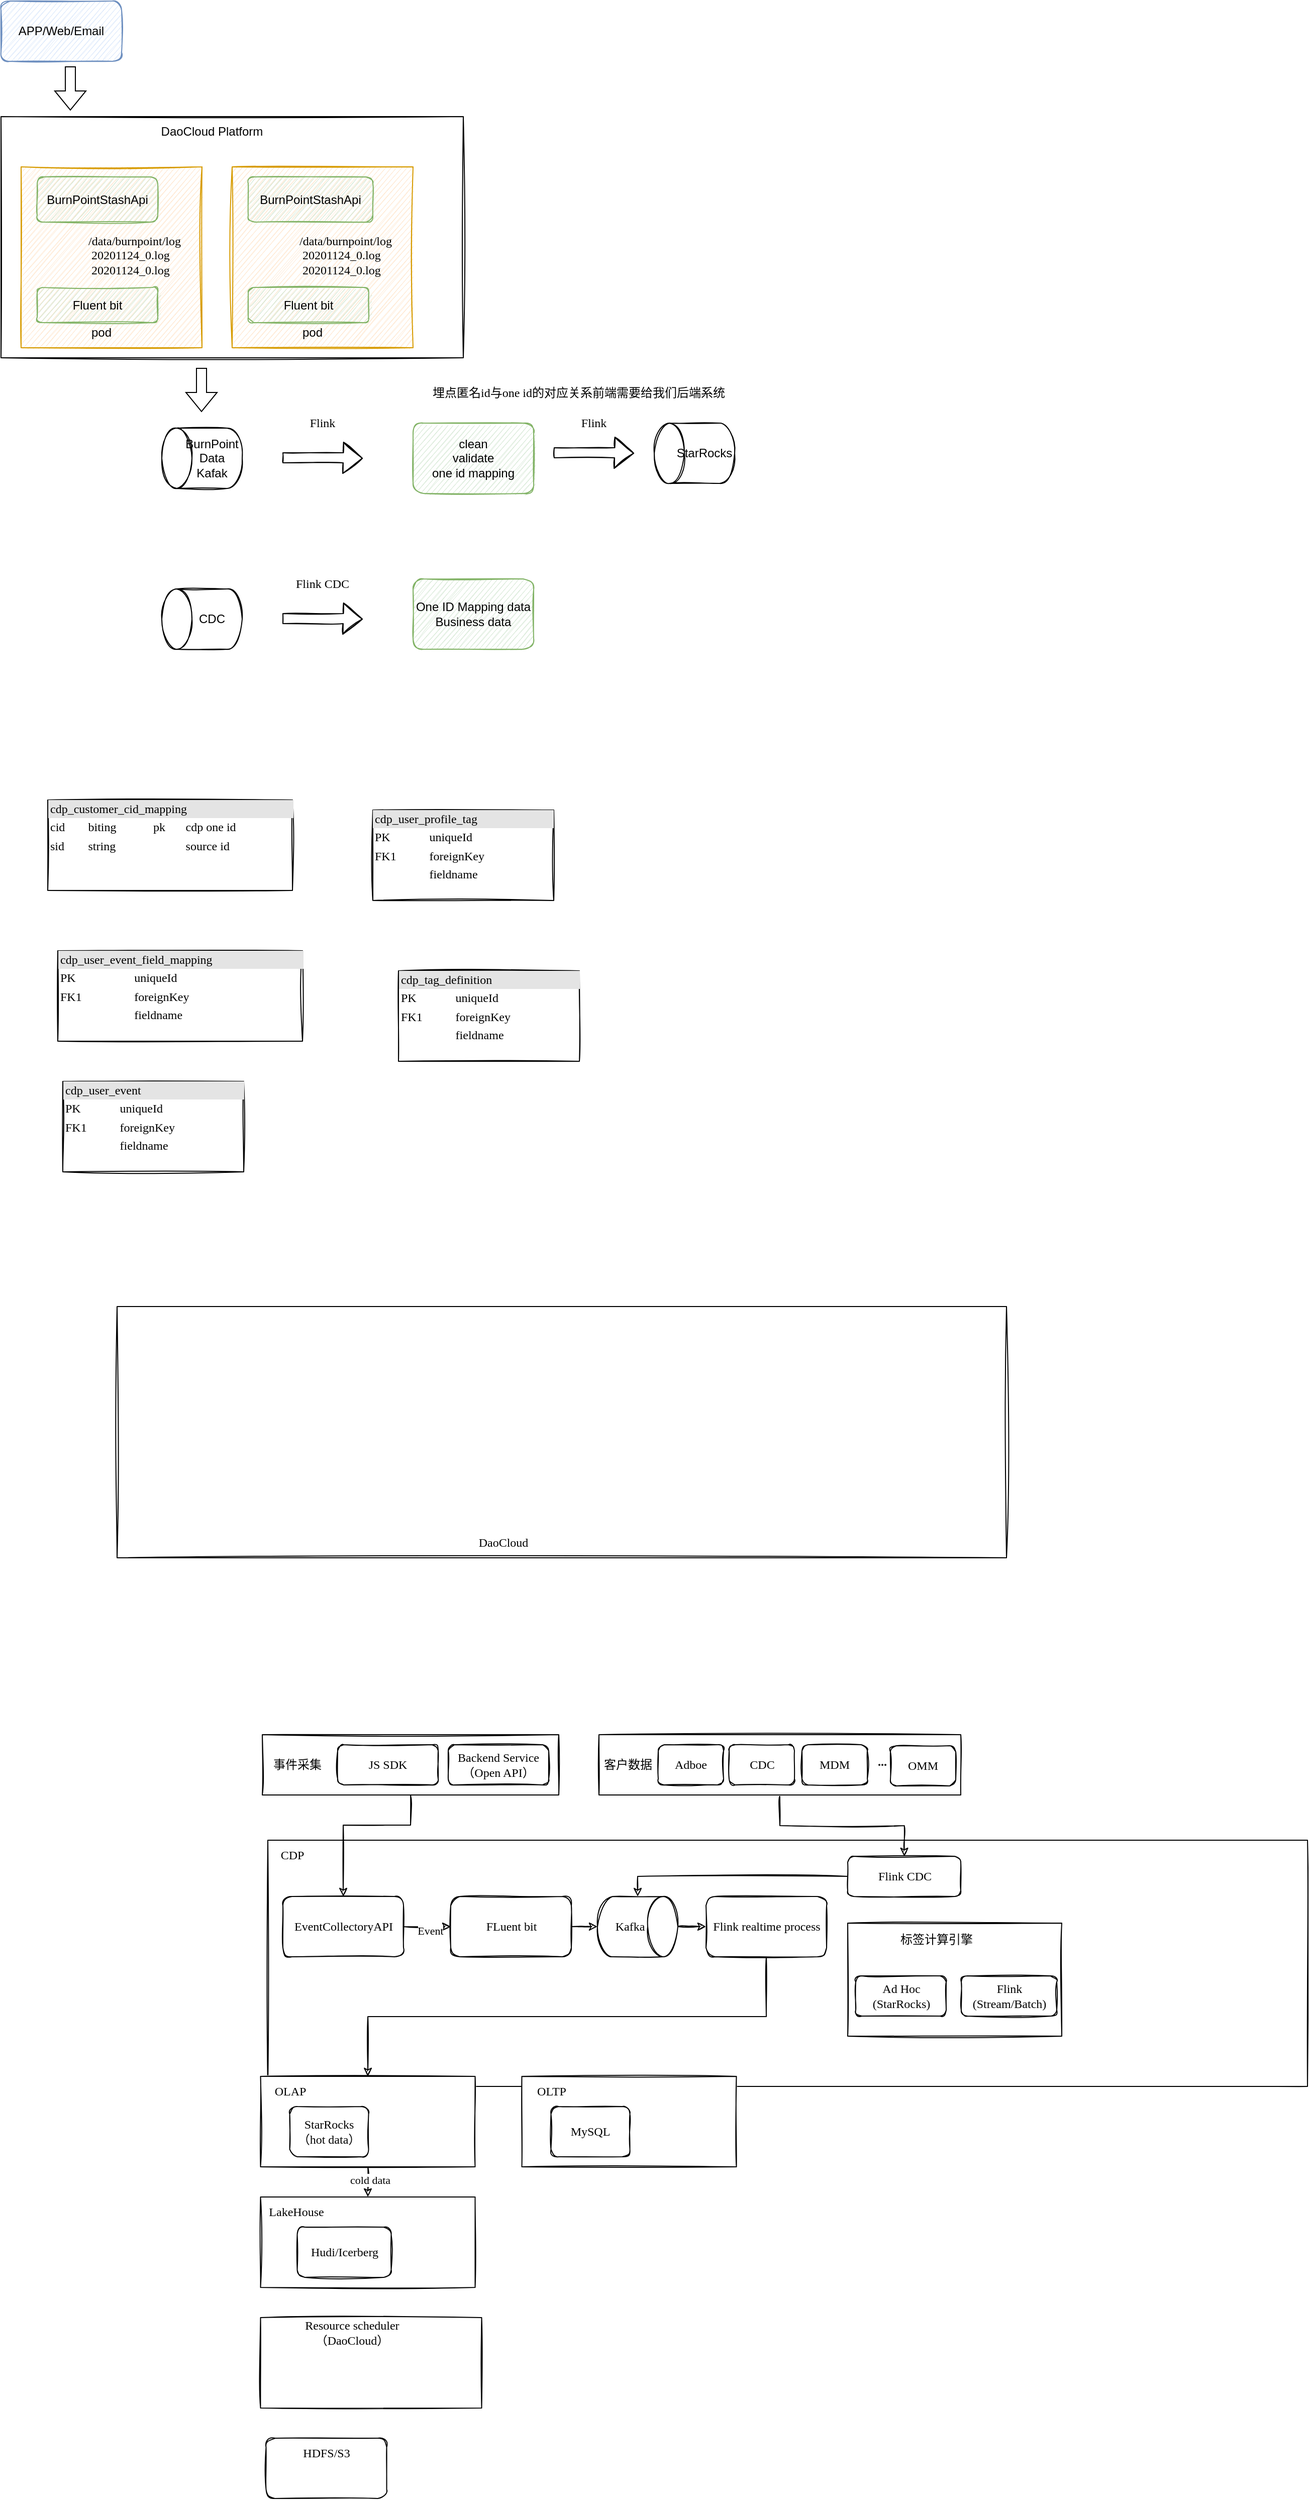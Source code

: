 <mxfile version="20.6.0" type="github">
  <diagram id="YJtl5HTyZOLG68UvCM0n" name="第 1 页">
    <mxGraphModel dx="1018" dy="695" grid="1" gridSize="10" guides="1" tooltips="1" connect="1" arrows="1" fold="1" page="1" pageScale="1" pageWidth="827" pageHeight="1169" math="0" shadow="0">
      <root>
        <mxCell id="0" />
        <mxCell id="1" parent="0" />
        <mxCell id="HF32aqo9pS53ZTFzaLPI-58" value="" style="rounded=0;whiteSpace=wrap;html=1;sketch=1;fontFamily=Comic Sans MS;gradientColor=none;" vertex="1" parent="1">
          <mxGeometry x="395.5" y="2035" width="1034.5" height="245" as="geometry" />
        </mxCell>
        <mxCell id="HF32aqo9pS53ZTFzaLPI-1" value="APP/Web/Email" style="rounded=1;whiteSpace=wrap;html=1;fillColor=#dae8fc;strokeColor=#6c8ebf;sketch=1;" vertex="1" parent="1">
          <mxGeometry x="130" y="205" width="120" height="60" as="geometry" />
        </mxCell>
        <mxCell id="HF32aqo9pS53ZTFzaLPI-4" value="" style="rounded=0;whiteSpace=wrap;html=1;sketch=1;arcSize=8;" vertex="1" parent="1">
          <mxGeometry x="130" y="320" width="460" height="240" as="geometry" />
        </mxCell>
        <mxCell id="HF32aqo9pS53ZTFzaLPI-9" value="DaoCloud Platform" style="text;html=1;strokeColor=none;fillColor=none;align=center;verticalAlign=middle;whiteSpace=wrap;rounded=0;sketch=1;" vertex="1" parent="1">
          <mxGeometry x="265" y="320" width="150" height="30" as="geometry" />
        </mxCell>
        <mxCell id="HF32aqo9pS53ZTFzaLPI-10" value="" style="rounded=0;whiteSpace=wrap;html=1;sketch=1;fillColor=#ffe6cc;strokeColor=#d79b00;" vertex="1" parent="1">
          <mxGeometry x="150" y="370" width="180" height="180" as="geometry" />
        </mxCell>
        <mxCell id="HF32aqo9pS53ZTFzaLPI-5" value="BurnPointStashApi" style="rounded=1;whiteSpace=wrap;html=1;sketch=1;fillColor=#d5e8d4;strokeColor=#82b366;" vertex="1" parent="1">
          <mxGeometry x="166" y="380" width="120" height="45" as="geometry" />
        </mxCell>
        <mxCell id="HF32aqo9pS53ZTFzaLPI-7" value="Fluent bit" style="whiteSpace=wrap;html=1;fillColor=#d5e8d4;strokeColor=#82b366;rounded=1;sketch=1;" vertex="1" parent="1">
          <mxGeometry x="166" y="490" width="120" height="35" as="geometry" />
        </mxCell>
        <mxCell id="HF32aqo9pS53ZTFzaLPI-11" value="pod" style="text;html=1;strokeColor=none;fillColor=none;align=center;verticalAlign=middle;whiteSpace=wrap;rounded=0;sketch=0;" vertex="1" parent="1">
          <mxGeometry x="200" y="520" width="60" height="30" as="geometry" />
        </mxCell>
        <mxCell id="HF32aqo9pS53ZTFzaLPI-12" value="" style="shape=cylinder3;whiteSpace=wrap;html=1;boundedLbl=1;backgroundOutline=1;size=15;rounded=0;sketch=1;rotation=-90;" vertex="1" parent="1">
          <mxGeometry x="300" y="620" width="60" height="80" as="geometry" />
        </mxCell>
        <mxCell id="HF32aqo9pS53ZTFzaLPI-13" value="BurnPoint Data&lt;br&gt;Kafak" style="text;html=1;strokeColor=none;fillColor=none;align=center;verticalAlign=middle;whiteSpace=wrap;rounded=0;sketch=1;" vertex="1" parent="1">
          <mxGeometry x="310" y="645" width="60" height="30" as="geometry" />
        </mxCell>
        <mxCell id="HF32aqo9pS53ZTFzaLPI-14" value="" style="shape=flexArrow;endArrow=classic;html=1;rounded=0;" edge="1" parent="1">
          <mxGeometry width="50" height="50" relative="1" as="geometry">
            <mxPoint x="329.5" y="570" as="sourcePoint" />
            <mxPoint x="329.5" y="614" as="targetPoint" />
          </mxGeometry>
        </mxCell>
        <mxCell id="HF32aqo9pS53ZTFzaLPI-16" value="&lt;font face=&quot;Comic Sans MS&quot;&gt;/data/burnpoint/log&lt;br&gt;&lt;span style=&quot;&quot;&gt;	&lt;span style=&quot;white-space: pre;&quot;&gt;	&lt;/span&gt;20201124_0.log&lt;span style=&quot;white-space: pre;&quot;&gt;	&lt;span style=&quot;white-space: pre;&quot;&gt;	&lt;/span&gt;&lt;/span&gt;&lt;br&gt;&lt;/span&gt;&lt;span style=&quot;&quot;&gt;	&lt;/span&gt;&lt;span style=&quot;&quot;&gt;&lt;span style=&quot;white-space: pre;&quot;&gt;	&lt;/span&gt;20201124_0.log&lt;/span&gt;&lt;/font&gt;" style="text;html=1;strokeColor=none;fillColor=none;align=left;verticalAlign=top;whiteSpace=wrap;rounded=0;sketch=1;" vertex="1" parent="1">
          <mxGeometry x="215" y="430" width="140" height="70" as="geometry" />
        </mxCell>
        <mxCell id="HF32aqo9pS53ZTFzaLPI-18" value="" style="rounded=0;whiteSpace=wrap;html=1;sketch=1;fillColor=#ffe6cc;strokeColor=#d79b00;" vertex="1" parent="1">
          <mxGeometry x="360" y="370" width="180" height="180" as="geometry" />
        </mxCell>
        <mxCell id="HF32aqo9pS53ZTFzaLPI-19" value="BurnPointStashApi" style="rounded=1;whiteSpace=wrap;html=1;sketch=1;fillColor=#d5e8d4;strokeColor=#82b366;" vertex="1" parent="1">
          <mxGeometry x="376" y="380" width="124" height="45" as="geometry" />
        </mxCell>
        <mxCell id="HF32aqo9pS53ZTFzaLPI-20" value="Fluent bit" style="whiteSpace=wrap;html=1;fillColor=#d5e8d4;strokeColor=#82b366;rounded=1;sketch=1;" vertex="1" parent="1">
          <mxGeometry x="376" y="490" width="120" height="35" as="geometry" />
        </mxCell>
        <mxCell id="HF32aqo9pS53ZTFzaLPI-21" value="pod" style="text;html=1;strokeColor=none;fillColor=none;align=center;verticalAlign=middle;whiteSpace=wrap;rounded=0;sketch=0;" vertex="1" parent="1">
          <mxGeometry x="410" y="520" width="60" height="30" as="geometry" />
        </mxCell>
        <mxCell id="HF32aqo9pS53ZTFzaLPI-22" value="&lt;font face=&quot;Comic Sans MS&quot;&gt;/data/burnpoint/log&lt;br&gt;&lt;span style=&quot;&quot;&gt;	&lt;span style=&quot;white-space: pre;&quot;&gt;	&lt;/span&gt;20201124_0.log&lt;span style=&quot;white-space: pre;&quot;&gt;	&lt;span style=&quot;white-space: pre;&quot;&gt;	&lt;/span&gt;&lt;/span&gt;&lt;br&gt;&lt;/span&gt;&lt;span style=&quot;&quot;&gt;	&lt;/span&gt;&lt;span style=&quot;&quot;&gt;&lt;span style=&quot;white-space: pre;&quot;&gt;	&lt;/span&gt;20201124_0.log&lt;/span&gt;&lt;/font&gt;" style="text;html=1;strokeColor=none;fillColor=none;align=left;verticalAlign=top;whiteSpace=wrap;rounded=0;sketch=1;" vertex="1" parent="1">
          <mxGeometry x="425" y="430" width="140" height="70" as="geometry" />
        </mxCell>
        <mxCell id="HF32aqo9pS53ZTFzaLPI-28" value="" style="shape=flexArrow;endArrow=classic;html=1;rounded=0;" edge="1" parent="1">
          <mxGeometry width="50" height="50" relative="1" as="geometry">
            <mxPoint x="199" y="270" as="sourcePoint" />
            <mxPoint x="199" y="314" as="targetPoint" />
          </mxGeometry>
        </mxCell>
        <mxCell id="HF32aqo9pS53ZTFzaLPI-29" value="" style="shape=flexArrow;endArrow=classic;html=1;rounded=0;fontFamily=Comic Sans MS;sketch=1;" edge="1" parent="1">
          <mxGeometry width="50" height="50" relative="1" as="geometry">
            <mxPoint x="410" y="659.5" as="sourcePoint" />
            <mxPoint x="490" y="660" as="targetPoint" />
            <Array as="points">
              <mxPoint x="470" y="659.5" />
            </Array>
          </mxGeometry>
        </mxCell>
        <mxCell id="HF32aqo9pS53ZTFzaLPI-30" value="clean&lt;br&gt;validate&lt;br&gt;one id mapping" style="rounded=1;whiteSpace=wrap;html=1;sketch=1;fillColor=#d5e8d4;strokeColor=#82b366;" vertex="1" parent="1">
          <mxGeometry x="540" y="625" width="120" height="70" as="geometry" />
        </mxCell>
        <mxCell id="HF32aqo9pS53ZTFzaLPI-31" value="" style="shape=cylinder3;whiteSpace=wrap;html=1;boundedLbl=1;backgroundOutline=1;size=15;rounded=0;sketch=1;rotation=-90;" vertex="1" parent="1">
          <mxGeometry x="790" y="615" width="60" height="80" as="geometry" />
        </mxCell>
        <mxCell id="HF32aqo9pS53ZTFzaLPI-32" value="" style="shape=flexArrow;endArrow=classic;html=1;rounded=0;fontFamily=Comic Sans MS;sketch=1;" edge="1" parent="1">
          <mxGeometry width="50" height="50" relative="1" as="geometry">
            <mxPoint x="680" y="654.5" as="sourcePoint" />
            <mxPoint x="760" y="655" as="targetPoint" />
            <Array as="points">
              <mxPoint x="740" y="654.5" />
            </Array>
          </mxGeometry>
        </mxCell>
        <mxCell id="HF32aqo9pS53ZTFzaLPI-33" value="StarRocks" style="text;html=1;strokeColor=none;fillColor=none;align=center;verticalAlign=middle;whiteSpace=wrap;rounded=0;sketch=1;" vertex="1" parent="1">
          <mxGeometry x="800" y="640" width="60" height="30" as="geometry" />
        </mxCell>
        <mxCell id="HF32aqo9pS53ZTFzaLPI-34" value="" style="shape=cylinder3;whiteSpace=wrap;html=1;boundedLbl=1;backgroundOutline=1;size=15;rounded=0;sketch=1;rotation=-90;" vertex="1" parent="1">
          <mxGeometry x="300" y="780" width="60" height="80" as="geometry" />
        </mxCell>
        <mxCell id="HF32aqo9pS53ZTFzaLPI-35" value="CDC" style="text;html=1;strokeColor=none;fillColor=none;align=center;verticalAlign=middle;whiteSpace=wrap;rounded=0;sketch=1;" vertex="1" parent="1">
          <mxGeometry x="310" y="805" width="60" height="30" as="geometry" />
        </mxCell>
        <mxCell id="HF32aqo9pS53ZTFzaLPI-36" value="Flink" style="text;html=1;strokeColor=none;fillColor=none;align=center;verticalAlign=middle;whiteSpace=wrap;rounded=0;sketch=1;fontFamily=Comic Sans MS;" vertex="1" parent="1">
          <mxGeometry x="420" y="610" width="60" height="30" as="geometry" />
        </mxCell>
        <mxCell id="HF32aqo9pS53ZTFzaLPI-37" value="Flink" style="text;html=1;strokeColor=none;fillColor=none;align=center;verticalAlign=middle;whiteSpace=wrap;rounded=0;sketch=1;fontFamily=Comic Sans MS;" vertex="1" parent="1">
          <mxGeometry x="690" y="610" width="60" height="30" as="geometry" />
        </mxCell>
        <mxCell id="HF32aqo9pS53ZTFzaLPI-38" value="" style="shape=flexArrow;endArrow=classic;html=1;rounded=0;fontFamily=Comic Sans MS;sketch=1;" edge="1" parent="1">
          <mxGeometry width="50" height="50" relative="1" as="geometry">
            <mxPoint x="410" y="819.5" as="sourcePoint" />
            <mxPoint x="490" y="820" as="targetPoint" />
            <Array as="points">
              <mxPoint x="470" y="819.5" />
            </Array>
          </mxGeometry>
        </mxCell>
        <mxCell id="HF32aqo9pS53ZTFzaLPI-39" value="Flink CDC" style="text;html=1;strokeColor=none;fillColor=none;align=center;verticalAlign=middle;whiteSpace=wrap;rounded=0;sketch=1;fontFamily=Comic Sans MS;" vertex="1" parent="1">
          <mxGeometry x="420" y="770" width="60" height="30" as="geometry" />
        </mxCell>
        <mxCell id="HF32aqo9pS53ZTFzaLPI-40" value="One ID Mapping data&lt;br&gt;Business data" style="rounded=1;whiteSpace=wrap;html=1;sketch=1;fillColor=#d5e8d4;strokeColor=#82b366;" vertex="1" parent="1">
          <mxGeometry x="540" y="780" width="120" height="70" as="geometry" />
        </mxCell>
        <mxCell id="HF32aqo9pS53ZTFzaLPI-41" value="埋点匿名id与one id的对应关系前端需要给我们后端系统" style="text;html=1;strokeColor=none;fillColor=none;align=center;verticalAlign=middle;whiteSpace=wrap;rounded=0;sketch=1;fontFamily=Comic Sans MS;" vertex="1" parent="1">
          <mxGeometry x="540" y="585" width="330" height="20" as="geometry" />
        </mxCell>
        <mxCell id="HF32aqo9pS53ZTFzaLPI-42" value="&lt;div style=&quot;box-sizing:border-box;width:100%;background:#e4e4e4;padding:2px;&quot;&gt;cdp_user_profile_tag&lt;/div&gt;&lt;table style=&quot;width:100%;font-size:1em;&quot; cellpadding=&quot;2&quot; cellspacing=&quot;0&quot;&gt;&lt;tbody&gt;&lt;tr&gt;&lt;td&gt;PK&lt;/td&gt;&lt;td&gt;uniqueId&lt;/td&gt;&lt;/tr&gt;&lt;tr&gt;&lt;td&gt;FK1&lt;/td&gt;&lt;td&gt;foreignKey&lt;/td&gt;&lt;/tr&gt;&lt;tr&gt;&lt;td&gt;&lt;/td&gt;&lt;td&gt;fieldname&lt;/td&gt;&lt;/tr&gt;&lt;/tbody&gt;&lt;/table&gt;" style="verticalAlign=top;align=left;overflow=fill;html=1;rounded=0;sketch=1;fontFamily=Comic Sans MS;gradientColor=none;" vertex="1" parent="1">
          <mxGeometry x="500" y="1010" width="180" height="90" as="geometry" />
        </mxCell>
        <mxCell id="HF32aqo9pS53ZTFzaLPI-43" value="&lt;div style=&quot;box-sizing:border-box;width:100%;background:#e4e4e4;padding:2px;&quot;&gt;cdp_tag_definition&lt;/div&gt;&lt;table style=&quot;width:100%;font-size:1em;&quot; cellpadding=&quot;2&quot; cellspacing=&quot;0&quot;&gt;&lt;tbody&gt;&lt;tr&gt;&lt;td&gt;PK&lt;/td&gt;&lt;td&gt;uniqueId&lt;/td&gt;&lt;/tr&gt;&lt;tr&gt;&lt;td&gt;FK1&lt;/td&gt;&lt;td&gt;foreignKey&lt;/td&gt;&lt;/tr&gt;&lt;tr&gt;&lt;td&gt;&lt;/td&gt;&lt;td&gt;fieldname&lt;/td&gt;&lt;/tr&gt;&lt;/tbody&gt;&lt;/table&gt;" style="verticalAlign=top;align=left;overflow=fill;html=1;rounded=0;sketch=1;fontFamily=Comic Sans MS;gradientColor=none;" vertex="1" parent="1">
          <mxGeometry x="525.5" y="1170" width="180" height="90" as="geometry" />
        </mxCell>
        <mxCell id="HF32aqo9pS53ZTFzaLPI-44" value="&lt;div style=&quot;box-sizing:border-box;width:100%;background:#e4e4e4;padding:2px;&quot;&gt;cdp_user_event&lt;/div&gt;&lt;table style=&quot;width:100%;font-size:1em;&quot; cellpadding=&quot;2&quot; cellspacing=&quot;0&quot;&gt;&lt;tbody&gt;&lt;tr&gt;&lt;td&gt;PK&lt;/td&gt;&lt;td&gt;uniqueId&lt;/td&gt;&lt;/tr&gt;&lt;tr&gt;&lt;td&gt;FK1&lt;/td&gt;&lt;td&gt;foreignKey&lt;/td&gt;&lt;/tr&gt;&lt;tr&gt;&lt;td&gt;&lt;/td&gt;&lt;td&gt;fieldname&lt;/td&gt;&lt;/tr&gt;&lt;/tbody&gt;&lt;/table&gt;" style="verticalAlign=top;align=left;overflow=fill;html=1;rounded=0;sketch=1;fontFamily=Comic Sans MS;gradientColor=none;" vertex="1" parent="1">
          <mxGeometry x="191.5" y="1280" width="180" height="90" as="geometry" />
        </mxCell>
        <mxCell id="HF32aqo9pS53ZTFzaLPI-45" value="&lt;div style=&quot;box-sizing:border-box;width:100%;background:#e4e4e4;padding:2px;&quot;&gt;cdp_user_event_field_mapping&lt;/div&gt;&lt;table style=&quot;width:100%;font-size:1em;&quot; cellpadding=&quot;2&quot; cellspacing=&quot;0&quot;&gt;&lt;tbody&gt;&lt;tr&gt;&lt;td&gt;PK&lt;/td&gt;&lt;td&gt;uniqueId&lt;/td&gt;&lt;/tr&gt;&lt;tr&gt;&lt;td&gt;FK1&lt;/td&gt;&lt;td&gt;foreignKey&lt;/td&gt;&lt;/tr&gt;&lt;tr&gt;&lt;td&gt;&lt;/td&gt;&lt;td&gt;fieldname&lt;/td&gt;&lt;/tr&gt;&lt;/tbody&gt;&lt;/table&gt;" style="verticalAlign=top;align=left;overflow=fill;html=1;rounded=0;sketch=1;fontFamily=Comic Sans MS;gradientColor=none;" vertex="1" parent="1">
          <mxGeometry x="186.5" y="1150" width="243.5" height="90" as="geometry" />
        </mxCell>
        <mxCell id="HF32aqo9pS53ZTFzaLPI-46" value="&lt;div style=&quot;box-sizing:border-box;width:100%;background:#e4e4e4;padding:2px;&quot;&gt;&lt;div style=&quot;&quot; data-docx-has-block-data=&quot;false&quot; data-page-id=&quot;RI5KdAAHioWuylx8FxNcUsX4nph&quot;&gt;&lt;div style=&quot;&quot; class=&quot;old-record-id-CmqMdSMEEoYmU0x8TvAcnJAgn7d&quot;&gt;cdp_customer_cid_mapping&lt;/div&gt;&lt;/div&gt;&lt;span style=&quot;&quot; class=&quot;lark-record-clipboard&quot; data-lark-record-format=&quot;docx/text&quot; data-lark-record-data=&quot;{&amp;quot;rootId&amp;quot;:&amp;quot;RI5KdAAHioWuylx8FxNcUsX4nph&amp;quot;,&amp;quot;text&amp;quot;:{&amp;quot;initialAttributedTexts&amp;quot;:{&amp;quot;text&amp;quot;:{&amp;quot;0&amp;quot;:&amp;quot;cdp_customer_cid_mapping&amp;quot;},&amp;quot;attribs&amp;quot;:{&amp;quot;0&amp;quot;:&amp;quot;*0+o&amp;quot;}},&amp;quot;apool&amp;quot;:{&amp;quot;numToAttrib&amp;quot;:{&amp;quot;0&amp;quot;:[&amp;quot;author&amp;quot;,&amp;quot;7166859544788992002&amp;quot;]},&amp;quot;nextNum&amp;quot;:1}},&amp;quot;type&amp;quot;:&amp;quot;text&amp;quot;,&amp;quot;referenceRecordMap&amp;quot;:{},&amp;quot;extra&amp;quot;:{&amp;quot;mention_page_title&amp;quot;:{},&amp;quot;external_mention_url&amp;quot;:{}},&amp;quot;isKeepQuoteContainer&amp;quot;:false,&amp;quot;isFromCode&amp;quot;:false,&amp;quot;selection&amp;quot;:[{&amp;quot;id&amp;quot;:3,&amp;quot;type&amp;quot;:&amp;quot;text&amp;quot;,&amp;quot;selection&amp;quot;:{&amp;quot;start&amp;quot;:0,&amp;quot;end&amp;quot;:24},&amp;quot;recordId&amp;quot;:&amp;quot;CmqMdSMEEoYmU0x8TvAcnJAgn7d&amp;quot;}],&amp;quot;isCut&amp;quot;:false}&quot;&gt;&lt;/span&gt;&lt;/div&gt;&lt;table style=&quot;width:100%;font-size:1em;&quot; cellpadding=&quot;2&quot; cellspacing=&quot;0&quot;&gt;&lt;tbody&gt;&lt;tr&gt;&lt;td&gt;cid&lt;/td&gt;&lt;td&gt;biting&lt;/td&gt;&lt;td&gt;pk&lt;/td&gt;&lt;td&gt;cdp one id&lt;/td&gt;&lt;/tr&gt;&lt;tr&gt;&lt;td&gt;sid&lt;span style=&quot;&quot;&gt;	&lt;/span&gt;&lt;/td&gt;&lt;td&gt;string&lt;/td&gt;&lt;td&gt;&lt;br&gt;&lt;/td&gt;&lt;td&gt;source id&lt;/td&gt;&lt;/tr&gt;&lt;/tbody&gt;&lt;/table&gt;" style="verticalAlign=top;align=left;overflow=fill;html=1;rounded=0;sketch=1;fontFamily=Comic Sans MS;gradientColor=none;" vertex="1" parent="1">
          <mxGeometry x="176.5" y="1000" width="243.5" height="90" as="geometry" />
        </mxCell>
        <mxCell id="HF32aqo9pS53ZTFzaLPI-48" value="" style="rounded=0;whiteSpace=wrap;html=1;sketch=1;fontFamily=Comic Sans MS;gradientColor=none;" vertex="1" parent="1">
          <mxGeometry x="245.5" y="1504" width="885" height="250" as="geometry" />
        </mxCell>
        <mxCell id="HF32aqo9pS53ZTFzaLPI-49" value="DaoCloud" style="text;html=1;strokeColor=none;fillColor=none;align=center;verticalAlign=middle;whiteSpace=wrap;rounded=0;sketch=1;fontFamily=Comic Sans MS;" vertex="1" parent="1">
          <mxGeometry x="600" y="1724" width="60" height="30" as="geometry" />
        </mxCell>
        <mxCell id="HF32aqo9pS53ZTFzaLPI-50" value="" style="rounded=1;whiteSpace=wrap;html=1;sketch=1;fontFamily=Comic Sans MS;gradientColor=none;" vertex="1" parent="1">
          <mxGeometry x="393.75" y="2630" width="120" height="60" as="geometry" />
        </mxCell>
        <mxCell id="HF32aqo9pS53ZTFzaLPI-51" value="HDFS/S3" style="text;html=1;strokeColor=none;fillColor=none;align=center;verticalAlign=middle;whiteSpace=wrap;rounded=0;sketch=1;fontFamily=Comic Sans MS;" vertex="1" parent="1">
          <mxGeometry x="423.75" y="2630" width="60" height="30" as="geometry" />
        </mxCell>
        <mxCell id="HF32aqo9pS53ZTFzaLPI-120" style="edgeStyle=orthogonalEdgeStyle;rounded=0;sketch=1;orthogonalLoop=1;jettySize=auto;html=1;exitX=0.5;exitY=1;exitDx=0;exitDy=0;entryX=0.5;entryY=0;entryDx=0;entryDy=0;fontFamily=Comic Sans MS;" edge="1" parent="1" source="HF32aqo9pS53ZTFzaLPI-54" target="HF32aqo9pS53ZTFzaLPI-60">
          <mxGeometry relative="1" as="geometry">
            <Array as="points">
              <mxPoint x="538" y="2020" />
              <mxPoint x="471" y="2020" />
            </Array>
          </mxGeometry>
        </mxCell>
        <mxCell id="HF32aqo9pS53ZTFzaLPI-54" value="" style="rounded=0;whiteSpace=wrap;html=1;sketch=1;fontFamily=Comic Sans MS;gradientColor=none;" vertex="1" parent="1">
          <mxGeometry x="390" y="1930" width="295" height="60" as="geometry" />
        </mxCell>
        <mxCell id="HF32aqo9pS53ZTFzaLPI-55" value="事件采集" style="text;html=1;strokeColor=none;fillColor=none;align=center;verticalAlign=middle;whiteSpace=wrap;rounded=0;sketch=1;fontFamily=Comic Sans MS;" vertex="1" parent="1">
          <mxGeometry x="395" y="1945" width="60" height="30" as="geometry" />
        </mxCell>
        <mxCell id="HF32aqo9pS53ZTFzaLPI-56" value="JS SDK" style="rounded=1;whiteSpace=wrap;html=1;sketch=1;fontFamily=Comic Sans MS;gradientColor=none;" vertex="1" parent="1">
          <mxGeometry x="465" y="1940" width="100" height="40" as="geometry" />
        </mxCell>
        <mxCell id="HF32aqo9pS53ZTFzaLPI-57" value="Backend Service&lt;br&gt;（Open API）" style="rounded=1;whiteSpace=wrap;html=1;sketch=1;fontFamily=Comic Sans MS;gradientColor=none;" vertex="1" parent="1">
          <mxGeometry x="575" y="1940" width="100" height="40" as="geometry" />
        </mxCell>
        <mxCell id="HF32aqo9pS53ZTFzaLPI-59" value="CDP" style="text;html=1;strokeColor=none;fillColor=none;align=center;verticalAlign=middle;whiteSpace=wrap;rounded=0;sketch=1;fontFamily=Comic Sans MS;" vertex="1" parent="1">
          <mxGeometry x="390" y="2035" width="60" height="30" as="geometry" />
        </mxCell>
        <mxCell id="HF32aqo9pS53ZTFzaLPI-62" value="" style="edgeStyle=orthogonalEdgeStyle;rounded=0;sketch=1;orthogonalLoop=1;jettySize=auto;html=1;fontFamily=Comic Sans MS;" edge="1" parent="1" source="HF32aqo9pS53ZTFzaLPI-60" target="HF32aqo9pS53ZTFzaLPI-61">
          <mxGeometry relative="1" as="geometry" />
        </mxCell>
        <mxCell id="HF32aqo9pS53ZTFzaLPI-63" value="Event" style="edgeLabel;html=1;align=center;verticalAlign=middle;resizable=0;points=[];fontFamily=Comic Sans MS;" vertex="1" connectable="0" parent="HF32aqo9pS53ZTFzaLPI-62">
          <mxGeometry x="0.107" y="-4" relative="1" as="geometry">
            <mxPoint as="offset" />
          </mxGeometry>
        </mxCell>
        <mxCell id="HF32aqo9pS53ZTFzaLPI-60" value="EventCollectoryAPI" style="rounded=1;whiteSpace=wrap;html=1;sketch=1;fontFamily=Comic Sans MS;gradientColor=none;" vertex="1" parent="1">
          <mxGeometry x="410.5" y="2091" width="120" height="60" as="geometry" />
        </mxCell>
        <mxCell id="HF32aqo9pS53ZTFzaLPI-68" value="" style="edgeStyle=orthogonalEdgeStyle;rounded=0;sketch=1;orthogonalLoop=1;jettySize=auto;html=1;fontFamily=Comic Sans MS;" edge="1" parent="1" source="HF32aqo9pS53ZTFzaLPI-61" target="HF32aqo9pS53ZTFzaLPI-67">
          <mxGeometry relative="1" as="geometry" />
        </mxCell>
        <mxCell id="HF32aqo9pS53ZTFzaLPI-61" value="FLuent bit" style="whiteSpace=wrap;html=1;fontFamily=Comic Sans MS;rounded=1;sketch=1;gradientColor=none;" vertex="1" parent="1">
          <mxGeometry x="577.5" y="2091" width="120" height="60" as="geometry" />
        </mxCell>
        <mxCell id="HF32aqo9pS53ZTFzaLPI-71" value="" style="edgeStyle=orthogonalEdgeStyle;rounded=0;sketch=1;orthogonalLoop=1;jettySize=auto;html=1;fontFamily=Comic Sans MS;" edge="1" parent="1" source="HF32aqo9pS53ZTFzaLPI-67" target="HF32aqo9pS53ZTFzaLPI-70">
          <mxGeometry relative="1" as="geometry" />
        </mxCell>
        <mxCell id="HF32aqo9pS53ZTFzaLPI-67" value="" style="shape=cylinder3;whiteSpace=wrap;html=1;boundedLbl=1;backgroundOutline=1;size=15;rounded=0;sketch=1;fontFamily=Comic Sans MS;gradientColor=none;rotation=90;" vertex="1" parent="1">
          <mxGeometry x="733.5" y="2081" width="60" height="80" as="geometry" />
        </mxCell>
        <mxCell id="HF32aqo9pS53ZTFzaLPI-69" value="Kafka" style="text;html=1;strokeColor=none;fillColor=none;align=center;verticalAlign=middle;whiteSpace=wrap;rounded=0;sketch=1;fontFamily=Comic Sans MS;" vertex="1" parent="1">
          <mxGeometry x="734" y="2106" width="44" height="30" as="geometry" />
        </mxCell>
        <mxCell id="HF32aqo9pS53ZTFzaLPI-122" style="edgeStyle=orthogonalEdgeStyle;rounded=0;sketch=1;orthogonalLoop=1;jettySize=auto;html=1;exitX=0.5;exitY=1;exitDx=0;exitDy=0;fontFamily=Comic Sans MS;" edge="1" parent="1" source="HF32aqo9pS53ZTFzaLPI-70" target="HF32aqo9pS53ZTFzaLPI-80">
          <mxGeometry relative="1" as="geometry" />
        </mxCell>
        <mxCell id="HF32aqo9pS53ZTFzaLPI-70" value="Flink realtime process" style="whiteSpace=wrap;html=1;fontFamily=Comic Sans MS;rounded=1;sketch=1;gradientColor=none;" vertex="1" parent="1">
          <mxGeometry x="831.5" y="2091" width="120" height="60" as="geometry" />
        </mxCell>
        <mxCell id="HF32aqo9pS53ZTFzaLPI-96" style="edgeStyle=orthogonalEdgeStyle;rounded=0;sketch=1;orthogonalLoop=1;jettySize=auto;html=1;exitX=0.5;exitY=1;exitDx=0;exitDy=0;entryX=0.5;entryY=0;entryDx=0;entryDy=0;fontFamily=Comic Sans MS;" edge="1" parent="1" source="HF32aqo9pS53ZTFzaLPI-80" target="HF32aqo9pS53ZTFzaLPI-83">
          <mxGeometry relative="1" as="geometry" />
        </mxCell>
        <mxCell id="HF32aqo9pS53ZTFzaLPI-97" value="cold data" style="edgeLabel;html=1;align=center;verticalAlign=middle;resizable=0;points=[];fontFamily=Comic Sans MS;" vertex="1" connectable="0" parent="HF32aqo9pS53ZTFzaLPI-96">
          <mxGeometry x="-0.133" y="2" relative="1" as="geometry">
            <mxPoint as="offset" />
          </mxGeometry>
        </mxCell>
        <mxCell id="HF32aqo9pS53ZTFzaLPI-80" value="" style="rounded=0;whiteSpace=wrap;html=1;sketch=1;fontFamily=Comic Sans MS;gradientColor=none;" vertex="1" parent="1">
          <mxGeometry x="388.25" y="2270" width="213.5" height="90" as="geometry" />
        </mxCell>
        <mxCell id="HF32aqo9pS53ZTFzaLPI-81" value="OLAP" style="text;html=1;strokeColor=none;fillColor=none;align=center;verticalAlign=middle;whiteSpace=wrap;rounded=0;sketch=1;fontFamily=Comic Sans MS;" vertex="1" parent="1">
          <mxGeometry x="388.25" y="2270" width="60" height="30" as="geometry" />
        </mxCell>
        <mxCell id="HF32aqo9pS53ZTFzaLPI-82" value="StarRocks&lt;br&gt;（hot data）" style="whiteSpace=wrap;html=1;fontFamily=Comic Sans MS;rounded=1;sketch=1;gradientColor=none;" vertex="1" parent="1">
          <mxGeometry x="417.25" y="2300" width="78.5" height="50" as="geometry" />
        </mxCell>
        <mxCell id="HF32aqo9pS53ZTFzaLPI-83" value="" style="rounded=0;whiteSpace=wrap;html=1;sketch=1;fontFamily=Comic Sans MS;gradientColor=none;" vertex="1" parent="1">
          <mxGeometry x="388.25" y="2390" width="213.5" height="90" as="geometry" />
        </mxCell>
        <mxCell id="HF32aqo9pS53ZTFzaLPI-84" value="LakeHouse" style="text;html=1;strokeColor=none;fillColor=none;align=center;verticalAlign=middle;whiteSpace=wrap;rounded=0;sketch=1;fontFamily=Comic Sans MS;" vertex="1" parent="1">
          <mxGeometry x="393.75" y="2390" width="60" height="30" as="geometry" />
        </mxCell>
        <mxCell id="HF32aqo9pS53ZTFzaLPI-85" value="" style="rounded=0;whiteSpace=wrap;html=1;sketch=1;fontFamily=Comic Sans MS;gradientColor=none;" vertex="1" parent="1">
          <mxGeometry x="388.25" y="2510" width="220" height="90" as="geometry" />
        </mxCell>
        <mxCell id="HF32aqo9pS53ZTFzaLPI-86" value="Resource scheduler&lt;br&gt;（DaoCloud）" style="text;html=1;strokeColor=none;fillColor=none;align=center;verticalAlign=middle;whiteSpace=wrap;rounded=0;sketch=1;fontFamily=Comic Sans MS;" vertex="1" parent="1">
          <mxGeometry x="399.75" y="2510" width="158.5" height="30" as="geometry" />
        </mxCell>
        <mxCell id="HF32aqo9pS53ZTFzaLPI-90" value="" style="rounded=0;whiteSpace=wrap;html=1;sketch=1;fontFamily=Comic Sans MS;gradientColor=none;" vertex="1" parent="1">
          <mxGeometry x="648.25" y="2270" width="213.5" height="90" as="geometry" />
        </mxCell>
        <mxCell id="HF32aqo9pS53ZTFzaLPI-91" value="OLTP" style="text;html=1;strokeColor=none;fillColor=none;align=center;verticalAlign=middle;whiteSpace=wrap;rounded=0;sketch=1;fontFamily=Comic Sans MS;" vertex="1" parent="1">
          <mxGeometry x="648.25" y="2270" width="60" height="30" as="geometry" />
        </mxCell>
        <mxCell id="HF32aqo9pS53ZTFzaLPI-92" value="MySQL" style="whiteSpace=wrap;html=1;fontFamily=Comic Sans MS;rounded=1;sketch=1;gradientColor=none;" vertex="1" parent="1">
          <mxGeometry x="677.25" y="2300" width="78.5" height="50" as="geometry" />
        </mxCell>
        <mxCell id="HF32aqo9pS53ZTFzaLPI-93" value="Hudi/Icerberg" style="whiteSpace=wrap;html=1;fontFamily=Comic Sans MS;rounded=1;sketch=1;gradientColor=none;" vertex="1" parent="1">
          <mxGeometry x="424.75" y="2420" width="93.5" height="50" as="geometry" />
        </mxCell>
        <mxCell id="HF32aqo9pS53ZTFzaLPI-119" style="edgeStyle=orthogonalEdgeStyle;rounded=0;sketch=1;orthogonalLoop=1;jettySize=auto;html=1;exitX=0.5;exitY=1;exitDx=0;exitDy=0;entryX=0.5;entryY=0;entryDx=0;entryDy=0;fontFamily=Comic Sans MS;" edge="1" parent="1" source="HF32aqo9pS53ZTFzaLPI-105" target="HF32aqo9pS53ZTFzaLPI-117">
          <mxGeometry relative="1" as="geometry" />
        </mxCell>
        <mxCell id="HF32aqo9pS53ZTFzaLPI-105" value="" style="rounded=0;whiteSpace=wrap;html=1;sketch=1;fontFamily=Comic Sans MS;gradientColor=none;" vertex="1" parent="1">
          <mxGeometry x="725" y="1930" width="360" height="60" as="geometry" />
        </mxCell>
        <mxCell id="HF32aqo9pS53ZTFzaLPI-106" value="客户数据" style="text;html=1;strokeColor=none;fillColor=none;align=center;verticalAlign=middle;whiteSpace=wrap;rounded=0;sketch=1;fontFamily=Comic Sans MS;" vertex="1" parent="1">
          <mxGeometry x="724" y="1945" width="60" height="30" as="geometry" />
        </mxCell>
        <mxCell id="HF32aqo9pS53ZTFzaLPI-107" value="Adboe" style="rounded=1;whiteSpace=wrap;html=1;sketch=1;fontFamily=Comic Sans MS;gradientColor=none;" vertex="1" parent="1">
          <mxGeometry x="784" y="1940" width="65" height="40" as="geometry" />
        </mxCell>
        <mxCell id="HF32aqo9pS53ZTFzaLPI-111" value="CDC" style="rounded=1;whiteSpace=wrap;html=1;sketch=1;fontFamily=Comic Sans MS;gradientColor=none;" vertex="1" parent="1">
          <mxGeometry x="854.5" y="1940" width="65" height="40" as="geometry" />
        </mxCell>
        <mxCell id="HF32aqo9pS53ZTFzaLPI-114" value="MDM" style="rounded=1;whiteSpace=wrap;html=1;sketch=1;fontFamily=Comic Sans MS;gradientColor=none;" vertex="1" parent="1">
          <mxGeometry x="927" y="1940" width="65" height="40" as="geometry" />
        </mxCell>
        <mxCell id="HF32aqo9pS53ZTFzaLPI-115" value="OMM" style="rounded=1;whiteSpace=wrap;html=1;sketch=1;fontFamily=Comic Sans MS;gradientColor=none;" vertex="1" parent="1">
          <mxGeometry x="1015" y="1941" width="65" height="40" as="geometry" />
        </mxCell>
        <mxCell id="HF32aqo9pS53ZTFzaLPI-116" value="..." style="text;html=1;strokeColor=none;fillColor=none;align=center;verticalAlign=middle;whiteSpace=wrap;rounded=0;sketch=1;fontFamily=Comic Sans MS;fontStyle=1" vertex="1" parent="1">
          <mxGeometry x="977" y="1942" width="60" height="30" as="geometry" />
        </mxCell>
        <mxCell id="HF32aqo9pS53ZTFzaLPI-121" style="edgeStyle=orthogonalEdgeStyle;rounded=0;sketch=1;orthogonalLoop=1;jettySize=auto;html=1;exitX=0;exitY=0.5;exitDx=0;exitDy=0;entryX=0;entryY=0.5;entryDx=0;entryDy=0;entryPerimeter=0;fontFamily=Comic Sans MS;" edge="1" parent="1" source="HF32aqo9pS53ZTFzaLPI-117" target="HF32aqo9pS53ZTFzaLPI-67">
          <mxGeometry relative="1" as="geometry" />
        </mxCell>
        <mxCell id="HF32aqo9pS53ZTFzaLPI-117" value="Flink CDC" style="whiteSpace=wrap;html=1;fontFamily=Comic Sans MS;rounded=1;sketch=1;gradientColor=none;" vertex="1" parent="1">
          <mxGeometry x="972.5" y="2051" width="112.5" height="40" as="geometry" />
        </mxCell>
        <mxCell id="HF32aqo9pS53ZTFzaLPI-124" value="" style="rounded=0;whiteSpace=wrap;html=1;sketch=1;fontFamily=Comic Sans MS;gradientColor=none;" vertex="1" parent="1">
          <mxGeometry x="972.5" y="2117.5" width="213" height="112.5" as="geometry" />
        </mxCell>
        <mxCell id="HF32aqo9pS53ZTFzaLPI-125" value="标签计算引擎" style="text;html=1;strokeColor=none;fillColor=none;align=center;verticalAlign=middle;whiteSpace=wrap;rounded=0;sketch=1;fontFamily=Comic Sans MS;" vertex="1" parent="1">
          <mxGeometry x="1010.5" y="2117.5" width="100" height="32.5" as="geometry" />
        </mxCell>
        <mxCell id="HF32aqo9pS53ZTFzaLPI-126" value="Ad Hoc&lt;br&gt;(StarRocks)" style="whiteSpace=wrap;html=1;fontFamily=Comic Sans MS;rounded=1;sketch=1;gradientColor=none;" vertex="1" parent="1">
          <mxGeometry x="980.5" y="2170" width="90" height="40" as="geometry" />
        </mxCell>
        <mxCell id="HF32aqo9pS53ZTFzaLPI-127" value="Flink&lt;br&gt;(Stream/Batch)" style="whiteSpace=wrap;html=1;fontFamily=Comic Sans MS;rounded=1;sketch=1;gradientColor=none;" vertex="1" parent="1">
          <mxGeometry x="1085.5" y="2170" width="95" height="40" as="geometry" />
        </mxCell>
      </root>
    </mxGraphModel>
  </diagram>
</mxfile>
